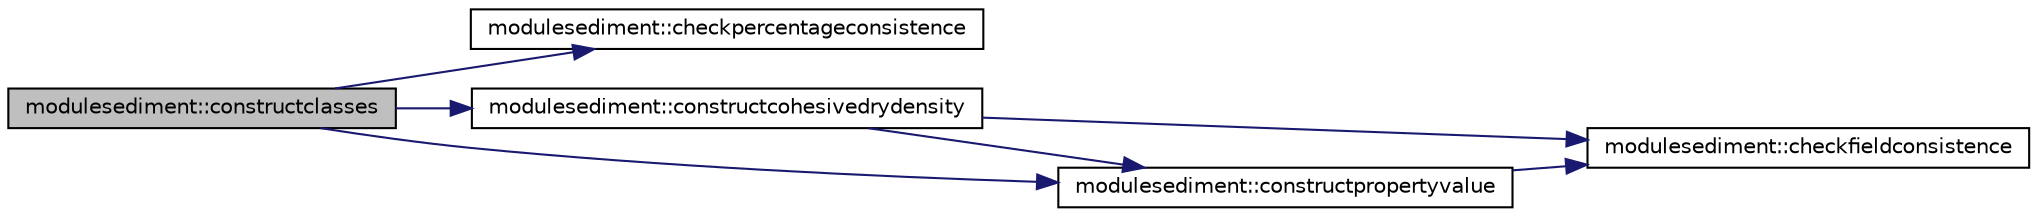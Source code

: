 digraph "modulesediment::constructclasses"
{
 // LATEX_PDF_SIZE
  edge [fontname="Helvetica",fontsize="10",labelfontname="Helvetica",labelfontsize="10"];
  node [fontname="Helvetica",fontsize="10",shape=record];
  rankdir="LR";
  Node1 [label="modulesediment::constructclasses",height=0.2,width=0.4,color="black", fillcolor="grey75", style="filled", fontcolor="black",tooltip=" "];
  Node1 -> Node2 [color="midnightblue",fontsize="10",style="solid",fontname="Helvetica"];
  Node2 [label="modulesediment::checkpercentageconsistence",height=0.2,width=0.4,color="black", fillcolor="white", style="filled",URL="$namespacemodulesediment.html#ab89eafb956bc952759092de44da7a0b8",tooltip=" "];
  Node1 -> Node3 [color="midnightblue",fontsize="10",style="solid",fontname="Helvetica"];
  Node3 [label="modulesediment::constructcohesivedrydensity",height=0.2,width=0.4,color="black", fillcolor="white", style="filled",URL="$namespacemodulesediment.html#adc3a3328a47ba86ef363852158194846",tooltip=" "];
  Node3 -> Node4 [color="midnightblue",fontsize="10",style="solid",fontname="Helvetica"];
  Node4 [label="modulesediment::checkfieldconsistence",height=0.2,width=0.4,color="black", fillcolor="white", style="filled",URL="$namespacemodulesediment.html#ade328a003b435bdea1339006c7c14db5",tooltip=" "];
  Node3 -> Node5 [color="midnightblue",fontsize="10",style="solid",fontname="Helvetica"];
  Node5 [label="modulesediment::constructpropertyvalue",height=0.2,width=0.4,color="black", fillcolor="white", style="filled",URL="$namespacemodulesediment.html#a7df6a75fdbd4ab5caf95fe57492116fd",tooltip=" "];
  Node5 -> Node4 [color="midnightblue",fontsize="10",style="solid",fontname="Helvetica"];
  Node1 -> Node5 [color="midnightblue",fontsize="10",style="solid",fontname="Helvetica"];
}
